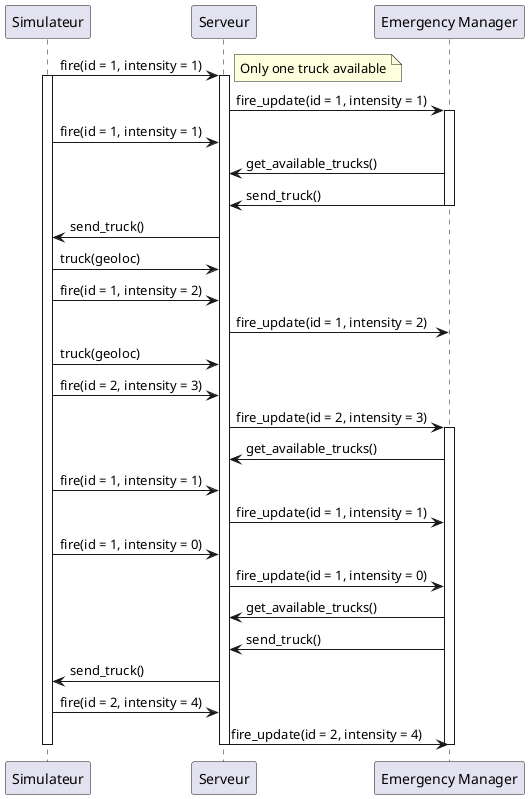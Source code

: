 @startuml seq1
participant Simulateur
participant Serveur
participant "Emergency Manager"



Simulateur -> Serveur : fire(id = 1, intensity = 1)
note right : Only one truck available
activate Simulateur
activate Serveur
Serveur -> "Emergency Manager" : fire_update(id = 1, intensity = 1)
activate "Emergency Manager"
Simulateur -> Serveur : fire(id = 1, intensity = 1)
"Emergency Manager" -> Serveur : get_available_trucks()
"Emergency Manager" -> Serveur : send_truck()
deactivate "Emergency Manager"
Serveur -> Simulateur : send_truck()
Simulateur -> Serveur : truck(geoloc)
Simulateur -> Serveur : fire(id = 1, intensity = 2)
Serveur -> "Emergency Manager" : fire_update(id = 1, intensity = 2)
Simulateur -> Serveur : truck(geoloc)
Simulateur -> Serveur : fire(id = 2, intensity = 3)
Serveur -> "Emergency Manager" : fire_update(id = 2, intensity = 3)
activate "Emergency Manager"
"Emergency Manager" -> Serveur : get_available_trucks()
Simulateur -> Serveur : fire(id = 1, intensity = 1)
Serveur -> "Emergency Manager" : fire_update(id = 1, intensity = 1)
Simulateur -> Serveur : fire(id = 1, intensity = 0)
Serveur -> "Emergency Manager" : fire_update(id = 1, intensity = 0)
"Emergency Manager" -> Serveur : get_available_trucks()
"Emergency Manager" -> Serveur : send_truck()

Serveur -> Simulateur : send_truck()
Simulateur -> Serveur : fire(id = 2, intensity = 4)
Serveur -> "Emergency Manager" : fire_update(id = 2, intensity = 4)
deactivate "Emergency Manager"
deactivate Serveur
deactivate Simulateur
@enduml